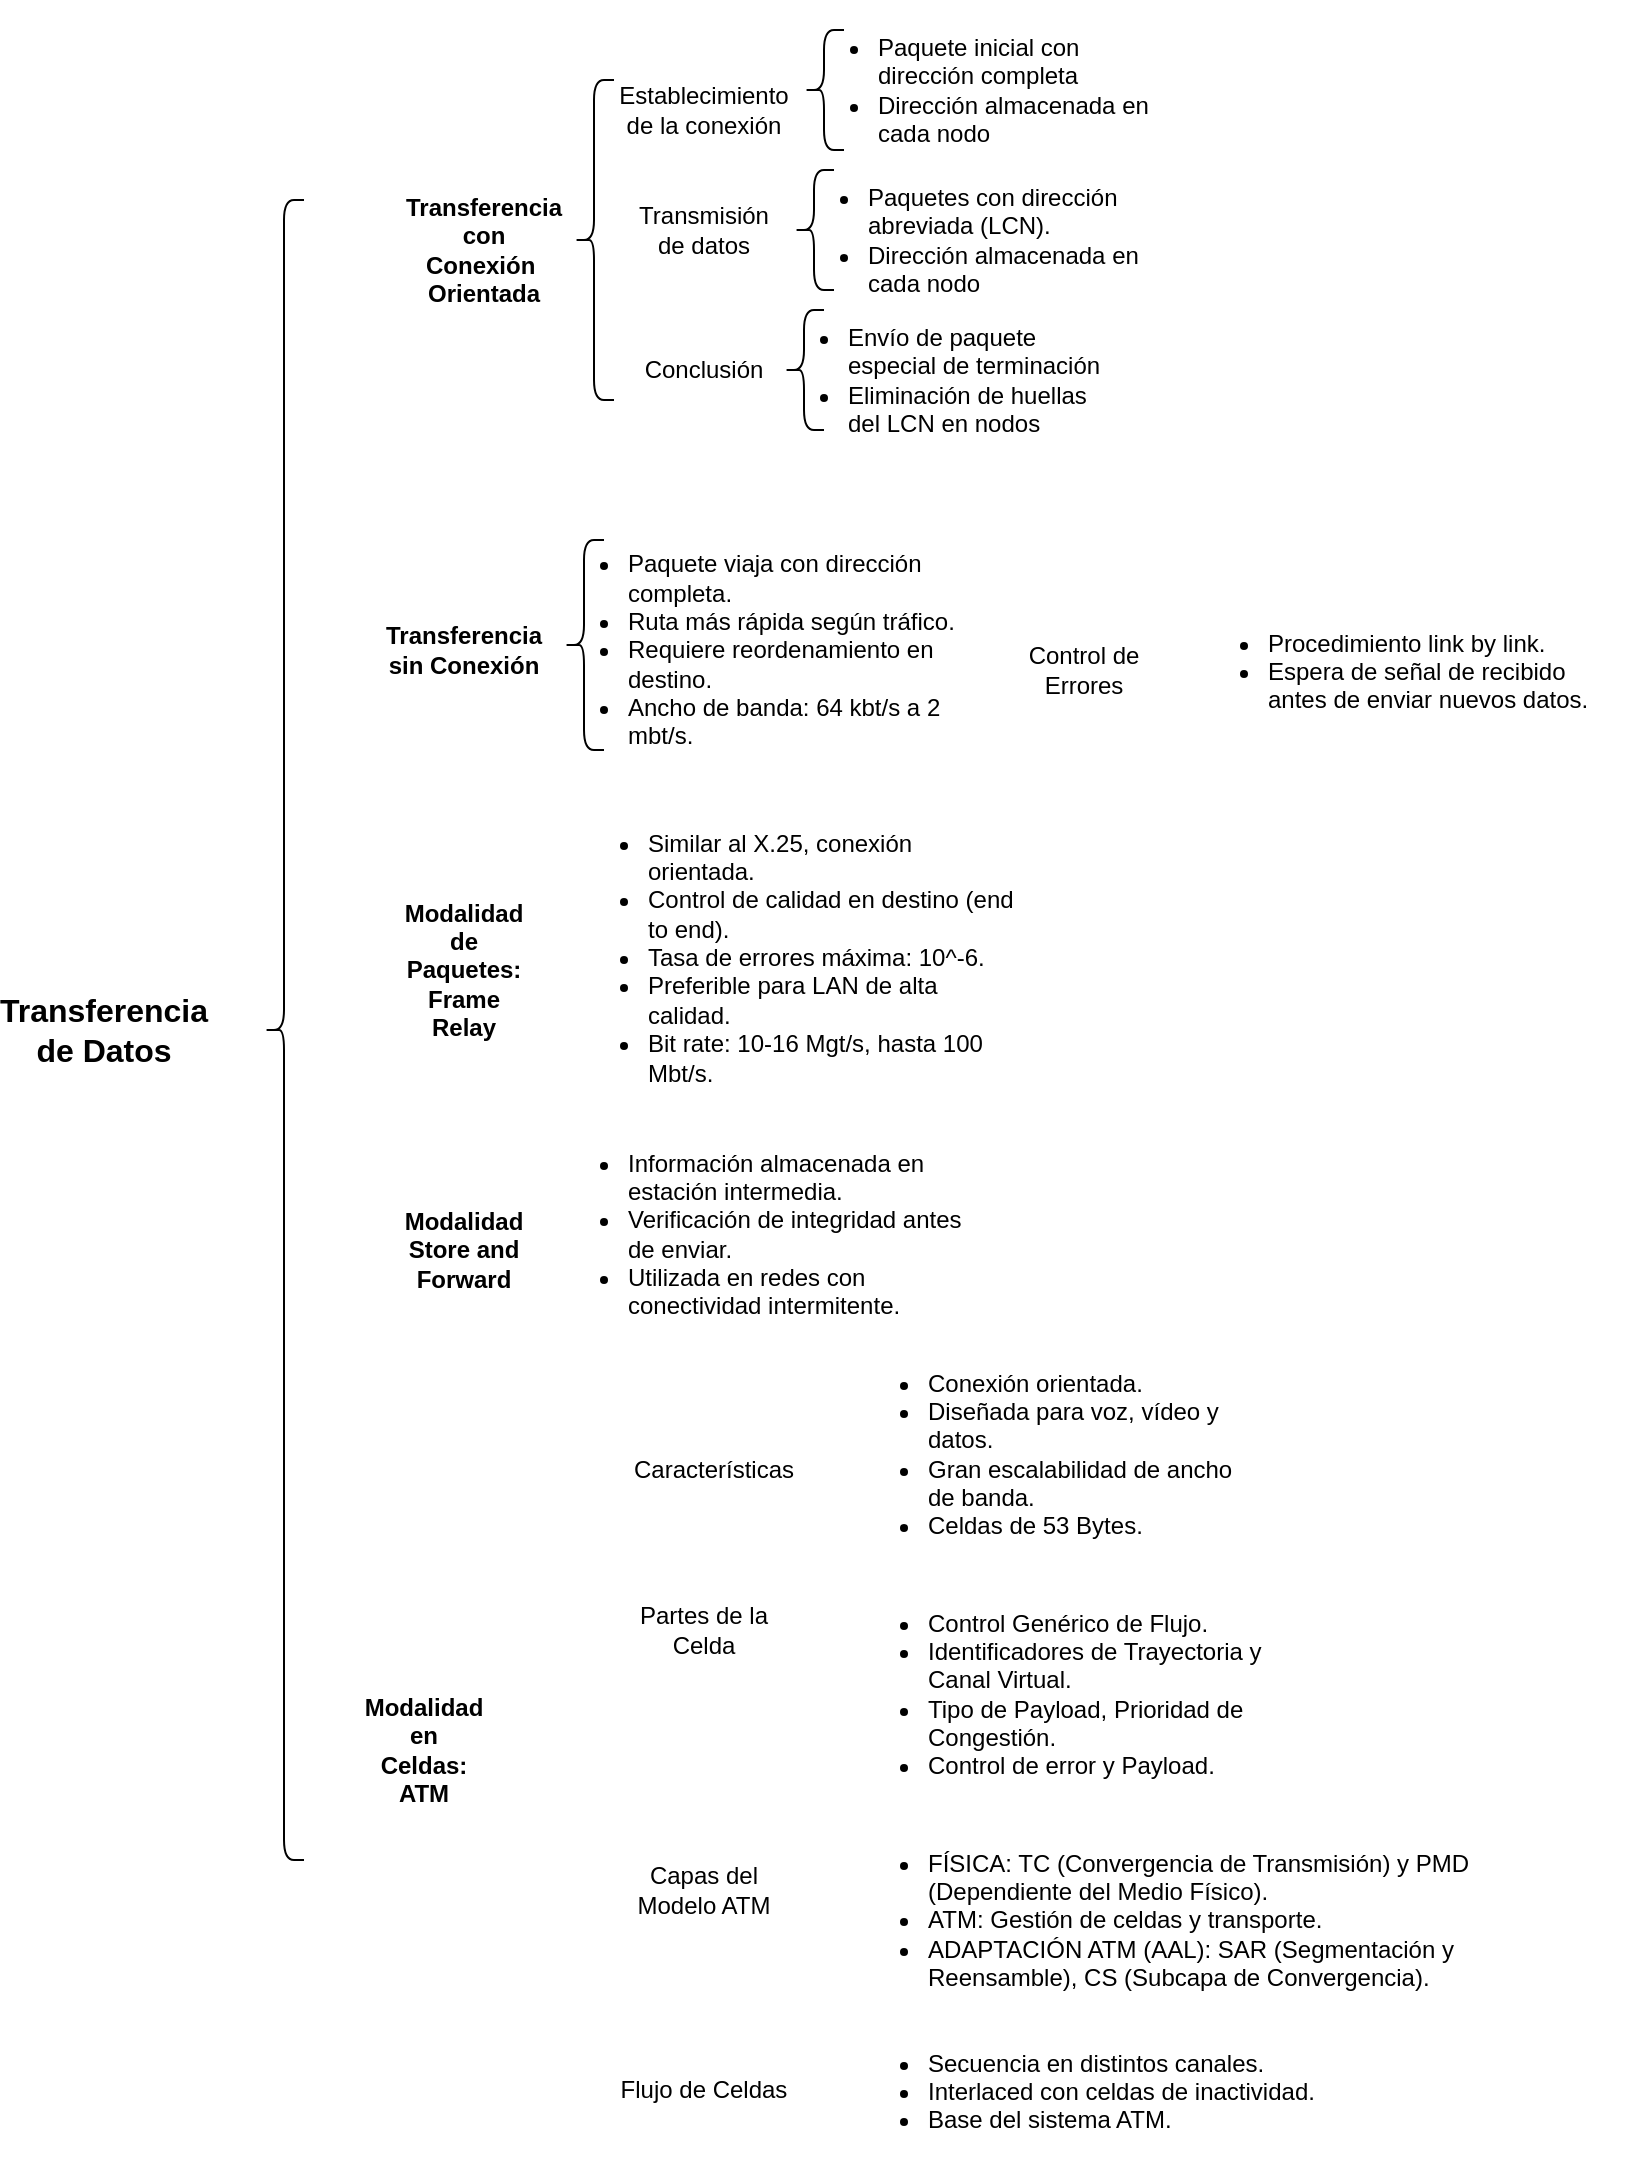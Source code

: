 <mxfile version="22.1.4" type="github">
  <diagram name="Página-1" id="qLkA8fZ-BlqPOKsEqf4X">
    <mxGraphModel dx="879" dy="564" grid="1" gridSize="10" guides="1" tooltips="1" connect="1" arrows="1" fold="1" page="1" pageScale="1" pageWidth="1920" pageHeight="1200" math="0" shadow="0">
      <root>
        <mxCell id="0" />
        <mxCell id="1" parent="0" />
        <mxCell id="Yj_0y2RtQ-HRpQdmvHJm-1" value="Transferencia de Datos" style="text;html=1;strokeColor=none;fillColor=none;align=center;verticalAlign=middle;whiteSpace=wrap;rounded=0;fontStyle=1;fontSize=16;" vertex="1" parent="1">
          <mxGeometry x="30" y="600" width="60" height="30" as="geometry" />
        </mxCell>
        <mxCell id="Yj_0y2RtQ-HRpQdmvHJm-2" value="Transferencia con Conexión&amp;nbsp; Orientada" style="text;html=1;strokeColor=none;fillColor=none;align=center;verticalAlign=middle;whiteSpace=wrap;rounded=0;fontStyle=1" vertex="1" parent="1">
          <mxGeometry x="220" y="210" width="60" height="30" as="geometry" />
        </mxCell>
        <mxCell id="Yj_0y2RtQ-HRpQdmvHJm-4" value="Transferencia sin Conexión" style="text;html=1;strokeColor=none;fillColor=none;align=center;verticalAlign=middle;whiteSpace=wrap;rounded=0;fontStyle=1" vertex="1" parent="1">
          <mxGeometry x="210" y="410" width="60" height="30" as="geometry" />
        </mxCell>
        <mxCell id="Yj_0y2RtQ-HRpQdmvHJm-5" value="Modalidad de Paquetes: Frame Relay" style="text;html=1;strokeColor=none;fillColor=none;align=center;verticalAlign=middle;whiteSpace=wrap;rounded=0;fontStyle=1" vertex="1" parent="1">
          <mxGeometry x="210" y="570" width="60" height="30" as="geometry" />
        </mxCell>
        <mxCell id="Yj_0y2RtQ-HRpQdmvHJm-7" value="Modalidad Store and Forward" style="text;html=1;strokeColor=none;fillColor=none;align=center;verticalAlign=middle;whiteSpace=wrap;rounded=0;fontStyle=1" vertex="1" parent="1">
          <mxGeometry x="210" y="710" width="60" height="30" as="geometry" />
        </mxCell>
        <mxCell id="Yj_0y2RtQ-HRpQdmvHJm-8" value="Modalidad en Celdas: ATM" style="text;html=1;strokeColor=none;fillColor=none;align=center;verticalAlign=middle;whiteSpace=wrap;rounded=0;fontStyle=1" vertex="1" parent="1">
          <mxGeometry x="190" y="960" width="60" height="30" as="geometry" />
        </mxCell>
        <mxCell id="Yj_0y2RtQ-HRpQdmvHJm-10" value="&lt;ul&gt;&lt;li&gt;Paquete inicial con dirección completa&lt;/li&gt;&lt;li&gt;Dirección almacenada en cada nodo&lt;/li&gt;&lt;/ul&gt;" style="text;strokeColor=none;fillColor=none;html=1;whiteSpace=wrap;verticalAlign=middle;overflow=hidden;" vertex="1" parent="1">
          <mxGeometry x="405" y="100" width="180" height="90" as="geometry" />
        </mxCell>
        <mxCell id="Yj_0y2RtQ-HRpQdmvHJm-11" value="Establecimiento de la conexión" style="text;html=1;strokeColor=none;fillColor=none;align=center;verticalAlign=middle;whiteSpace=wrap;rounded=0;" vertex="1" parent="1">
          <mxGeometry x="330" y="140" width="60" height="30" as="geometry" />
        </mxCell>
        <mxCell id="Yj_0y2RtQ-HRpQdmvHJm-12" value="Transmisión de datos" style="text;html=1;strokeColor=none;fillColor=none;align=center;verticalAlign=middle;whiteSpace=wrap;rounded=0;" vertex="1" parent="1">
          <mxGeometry x="330" y="200" width="60" height="30" as="geometry" />
        </mxCell>
        <mxCell id="Yj_0y2RtQ-HRpQdmvHJm-13" value="&lt;ul&gt;&lt;li&gt;Paquetes con dirección abreviada (LCN).&lt;br&gt;&lt;/li&gt;&lt;li&gt;Dirección almacenada en cada nodo&lt;/li&gt;&lt;/ul&gt;" style="text;strokeColor=none;fillColor=none;html=1;whiteSpace=wrap;verticalAlign=middle;overflow=hidden;" vertex="1" parent="1">
          <mxGeometry x="400" y="175" width="180" height="90" as="geometry" />
        </mxCell>
        <mxCell id="Yj_0y2RtQ-HRpQdmvHJm-14" value="Conclusión" style="text;html=1;strokeColor=none;fillColor=none;align=center;verticalAlign=middle;whiteSpace=wrap;rounded=0;" vertex="1" parent="1">
          <mxGeometry x="330" y="270" width="60" height="30" as="geometry" />
        </mxCell>
        <mxCell id="Yj_0y2RtQ-HRpQdmvHJm-15" value="&lt;ul&gt;&lt;li&gt;Envío de paquete especial de terminación&lt;br&gt;&lt;/li&gt;&lt;li&gt;Eliminación de huellas del LCN en nodos&lt;/li&gt;&lt;/ul&gt;" style="text;strokeColor=none;fillColor=none;html=1;whiteSpace=wrap;verticalAlign=middle;overflow=hidden;" vertex="1" parent="1">
          <mxGeometry x="390" y="245" width="180" height="90" as="geometry" />
        </mxCell>
        <mxCell id="Yj_0y2RtQ-HRpQdmvHJm-16" value="&lt;ul&gt;&lt;li&gt;&lt;span style=&quot;background-color: initial;&quot;&gt;Paquete viaja con dirección completa.&lt;/span&gt;&lt;/li&gt;&lt;li&gt;&lt;span style=&quot;background-color: initial;&quot;&gt;Ruta más rápida según tráfico.&lt;/span&gt;&lt;/li&gt;&lt;li&gt;&lt;span style=&quot;background-color: initial;&quot;&gt;Requiere reordenamiento en destino.&lt;/span&gt;&lt;/li&gt;&lt;li&gt;&lt;span style=&quot;background-color: initial;&quot;&gt;Ancho de banda: 64 kbt/s a 2 mbt/s.&lt;/span&gt;&lt;/li&gt;&lt;/ul&gt;" style="text;strokeColor=none;fillColor=none;html=1;whiteSpace=wrap;verticalAlign=middle;overflow=hidden;" vertex="1" parent="1">
          <mxGeometry x="280" y="355" width="230" height="140" as="geometry" />
        </mxCell>
        <mxCell id="Yj_0y2RtQ-HRpQdmvHJm-17" value="Control de Errores" style="text;html=1;strokeColor=none;fillColor=none;align=center;verticalAlign=middle;whiteSpace=wrap;rounded=0;" vertex="1" parent="1">
          <mxGeometry x="520" y="420" width="60" height="30" as="geometry" />
        </mxCell>
        <mxCell id="Yj_0y2RtQ-HRpQdmvHJm-18" value="&lt;ul&gt;&lt;li&gt;&lt;span style=&quot;background-color: initial;&quot;&gt;Procedimiento link by link.&lt;/span&gt;&lt;/li&gt;&lt;li&gt;&lt;span style=&quot;background-color: initial;&quot;&gt;Espera de señal de recibido antes de enviar nuevos datos.&lt;/span&gt;&lt;/li&gt;&lt;/ul&gt;" style="text;strokeColor=none;fillColor=none;html=1;whiteSpace=wrap;verticalAlign=middle;overflow=hidden;" vertex="1" parent="1">
          <mxGeometry x="600" y="400" width="220" height="70" as="geometry" />
        </mxCell>
        <mxCell id="Yj_0y2RtQ-HRpQdmvHJm-19" value="&lt;ul&gt;&lt;li&gt;&lt;span style=&quot;background-color: initial;&quot;&gt;Similar al X.25, conexión orientada.&lt;/span&gt;&lt;/li&gt;&lt;li&gt;&lt;span style=&quot;background-color: initial;&quot;&gt;Control de calidad en destino (end to end).&lt;/span&gt;&lt;/li&gt;&lt;li&gt;&lt;span style=&quot;background-color: initial;&quot;&gt;Tasa de errores máxima: 10^-6.&lt;/span&gt;&lt;/li&gt;&lt;li&gt;&lt;span style=&quot;background-color: initial;&quot;&gt;Preferible para LAN de alta calidad.&lt;/span&gt;&lt;/li&gt;&lt;li&gt;&lt;span style=&quot;background-color: initial;&quot;&gt;Bit rate: 10-16 Mgt/s, hasta 100 Mbt/s.&lt;/span&gt;&lt;/li&gt;&lt;/ul&gt;" style="text;strokeColor=none;fillColor=none;html=1;whiteSpace=wrap;verticalAlign=middle;overflow=hidden;" vertex="1" parent="1">
          <mxGeometry x="290" y="500" width="230" height="150" as="geometry" />
        </mxCell>
        <mxCell id="Yj_0y2RtQ-HRpQdmvHJm-20" value="&lt;ul&gt;&lt;li&gt;&lt;span style=&quot;background-color: initial;&quot;&gt;Información almacenada en estación intermedia.&lt;/span&gt;&lt;/li&gt;&lt;li&gt;&lt;span style=&quot;background-color: initial;&quot;&gt;Verificación de integridad antes de enviar.&lt;/span&gt;&lt;/li&gt;&lt;li&gt;&lt;span style=&quot;background-color: initial;&quot;&gt;Utilizada en redes con conectividad intermitente.&lt;/span&gt;&lt;/li&gt;&lt;/ul&gt;" style="text;strokeColor=none;fillColor=none;html=1;whiteSpace=wrap;verticalAlign=middle;overflow=hidden;" vertex="1" parent="1">
          <mxGeometry x="280" y="660" width="210" height="110" as="geometry" />
        </mxCell>
        <mxCell id="Yj_0y2RtQ-HRpQdmvHJm-21" value="Características" style="text;html=1;strokeColor=none;fillColor=none;align=center;verticalAlign=middle;whiteSpace=wrap;rounded=0;" vertex="1" parent="1">
          <mxGeometry x="320" y="820" width="90" height="30" as="geometry" />
        </mxCell>
        <mxCell id="Yj_0y2RtQ-HRpQdmvHJm-22" value="Partes de la Celda" style="text;html=1;strokeColor=none;fillColor=none;align=center;verticalAlign=middle;whiteSpace=wrap;rounded=0;" vertex="1" parent="1">
          <mxGeometry x="315" y="900" width="90" height="30" as="geometry" />
        </mxCell>
        <mxCell id="Yj_0y2RtQ-HRpQdmvHJm-23" value="Capas del Modelo ATM" style="text;html=1;strokeColor=none;fillColor=none;align=center;verticalAlign=middle;whiteSpace=wrap;rounded=0;" vertex="1" parent="1">
          <mxGeometry x="315" y="1030" width="90" height="30" as="geometry" />
        </mxCell>
        <mxCell id="Yj_0y2RtQ-HRpQdmvHJm-24" value="Flujo de Celdas" style="text;html=1;strokeColor=none;fillColor=none;align=center;verticalAlign=middle;whiteSpace=wrap;rounded=0;" vertex="1" parent="1">
          <mxGeometry x="315" y="1130" width="90" height="30" as="geometry" />
        </mxCell>
        <mxCell id="Yj_0y2RtQ-HRpQdmvHJm-25" value="&lt;ul&gt;&lt;li&gt;&lt;span style=&quot;background-color: initial;&quot;&gt;Conexión orientada.&lt;/span&gt;&lt;/li&gt;&lt;li&gt;&lt;span style=&quot;background-color: initial;&quot;&gt;Diseñada para voz, vídeo y datos.&lt;/span&gt;&lt;/li&gt;&lt;li&gt;&lt;span style=&quot;background-color: initial;&quot;&gt;Gran escalabilidad de ancho de banda.&lt;/span&gt;&lt;/li&gt;&lt;li&gt;&lt;span style=&quot;background-color: initial;&quot;&gt;Celdas de 53 Bytes.&lt;/span&gt;&lt;/li&gt;&lt;/ul&gt;" style="text;strokeColor=none;fillColor=none;html=1;whiteSpace=wrap;verticalAlign=middle;overflow=hidden;" vertex="1" parent="1">
          <mxGeometry x="430" y="770" width="210" height="110" as="geometry" />
        </mxCell>
        <mxCell id="Yj_0y2RtQ-HRpQdmvHJm-26" value="&lt;ul&gt;&lt;li&gt;&lt;span style=&quot;background-color: initial;&quot;&gt;Control Genérico de Flujo.&lt;/span&gt;&lt;/li&gt;&lt;li&gt;&lt;span style=&quot;background-color: initial;&quot;&gt;Identificadores de Trayectoria y Canal Virtual.&lt;/span&gt;&lt;/li&gt;&lt;li&gt;&lt;span style=&quot;background-color: initial;&quot;&gt;Tipo de Payload, Prioridad de Congestión.&lt;/span&gt;&lt;/li&gt;&lt;li&gt;&lt;span style=&quot;background-color: initial;&quot;&gt;Control de error y Payload.&lt;/span&gt;&lt;/li&gt;&lt;/ul&gt;" style="text;strokeColor=none;fillColor=none;html=1;whiteSpace=wrap;verticalAlign=middle;overflow=hidden;" vertex="1" parent="1">
          <mxGeometry x="430" y="890" width="210" height="110" as="geometry" />
        </mxCell>
        <mxCell id="Yj_0y2RtQ-HRpQdmvHJm-27" value="&lt;ul&gt;&lt;li&gt;&lt;span style=&quot;background-color: initial;&quot;&gt;FÍSICA: TC (Convergencia de Transmisión) y PMD (Dependiente del Medio Físico).&lt;/span&gt;&lt;/li&gt;&lt;li&gt;&lt;span style=&quot;background-color: initial;&quot;&gt;ATM: Gestión de celdas y transporte.&lt;/span&gt;&lt;/li&gt;&lt;li&gt;&lt;span style=&quot;background-color: initial;&quot;&gt;ADAPTACIÓN ATM (AAL): SAR (Segmentación y Reensamble), CS (Subcapa de Convergencia).&lt;/span&gt;&lt;/li&gt;&lt;/ul&gt;" style="text;strokeColor=none;fillColor=none;html=1;whiteSpace=wrap;verticalAlign=middle;overflow=hidden;" vertex="1" parent="1">
          <mxGeometry x="430" y="1010" width="330" height="100" as="geometry" />
        </mxCell>
        <mxCell id="Yj_0y2RtQ-HRpQdmvHJm-28" value="&lt;ul&gt;&lt;li&gt;&lt;span style=&quot;background-color: initial;&quot;&gt;Secuencia en distintos canales.&lt;/span&gt;&lt;/li&gt;&lt;li&gt;&lt;span style=&quot;background-color: initial;&quot;&gt;Interlaced con celdas de inactividad.&lt;/span&gt;&lt;/li&gt;&lt;li&gt;&lt;span style=&quot;background-color: initial;&quot;&gt;Base del sistema ATM.&lt;/span&gt;&lt;/li&gt;&lt;/ul&gt;" style="text;strokeColor=none;fillColor=none;html=1;whiteSpace=wrap;verticalAlign=middle;overflow=hidden;" vertex="1" parent="1">
          <mxGeometry x="430" y="1110" width="240" height="70" as="geometry" />
        </mxCell>
        <mxCell id="Yj_0y2RtQ-HRpQdmvHJm-29" value="" style="shape=curlyBracket;whiteSpace=wrap;html=1;rounded=1;labelPosition=left;verticalLabelPosition=middle;align=right;verticalAlign=middle;" vertex="1" parent="1">
          <mxGeometry x="140" y="200" width="20" height="830" as="geometry" />
        </mxCell>
        <mxCell id="Yj_0y2RtQ-HRpQdmvHJm-30" value="" style="shape=curlyBracket;whiteSpace=wrap;html=1;rounded=1;labelPosition=left;verticalLabelPosition=middle;align=right;verticalAlign=middle;" vertex="1" parent="1">
          <mxGeometry x="295" y="140" width="20" height="160" as="geometry" />
        </mxCell>
        <mxCell id="Yj_0y2RtQ-HRpQdmvHJm-31" value="" style="shape=curlyBracket;whiteSpace=wrap;html=1;rounded=1;labelPosition=left;verticalLabelPosition=middle;align=right;verticalAlign=middle;" vertex="1" parent="1">
          <mxGeometry x="290" y="370" width="20" height="105" as="geometry" />
        </mxCell>
        <mxCell id="Yj_0y2RtQ-HRpQdmvHJm-32" value="" style="shape=curlyBracket;whiteSpace=wrap;html=1;rounded=1;labelPosition=left;verticalLabelPosition=middle;align=right;verticalAlign=middle;" vertex="1" parent="1">
          <mxGeometry x="410" y="115" width="20" height="60" as="geometry" />
        </mxCell>
        <mxCell id="Yj_0y2RtQ-HRpQdmvHJm-33" value="" style="shape=curlyBracket;whiteSpace=wrap;html=1;rounded=1;labelPosition=left;verticalLabelPosition=middle;align=right;verticalAlign=middle;" vertex="1" parent="1">
          <mxGeometry x="405" y="185" width="20" height="60" as="geometry" />
        </mxCell>
        <mxCell id="Yj_0y2RtQ-HRpQdmvHJm-34" value="" style="shape=curlyBracket;whiteSpace=wrap;html=1;rounded=1;labelPosition=left;verticalLabelPosition=middle;align=right;verticalAlign=middle;" vertex="1" parent="1">
          <mxGeometry x="400" y="255" width="20" height="60" as="geometry" />
        </mxCell>
      </root>
    </mxGraphModel>
  </diagram>
</mxfile>
